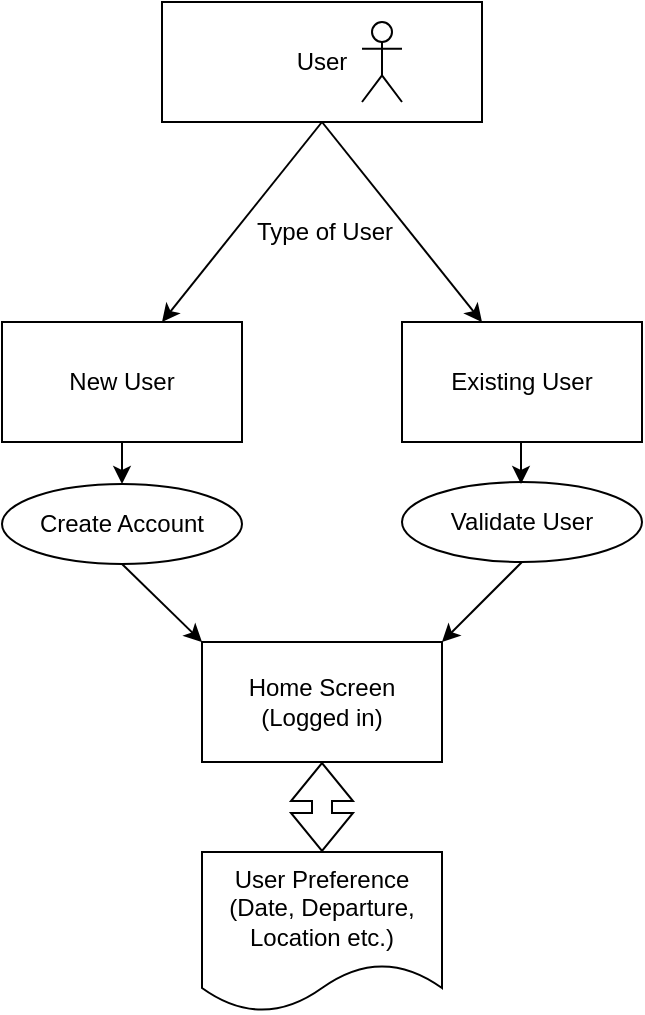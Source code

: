 <mxfile version="21.7.5" type="github">
  <diagram name="Page-1" id="nV2FWvVAo2iCizJ7a7_f">
    <mxGraphModel dx="795" dy="520" grid="1" gridSize="10" guides="1" tooltips="1" connect="1" arrows="1" fold="1" page="1" pageScale="1" pageWidth="827" pageHeight="1169" math="0" shadow="0">
      <root>
        <mxCell id="0" />
        <mxCell id="1" parent="0" />
        <mxCell id="H0QnVHsDFDVrJVDKdj2z-1" value="User" style="rounded=0;whiteSpace=wrap;html=1;" vertex="1" parent="1">
          <mxGeometry x="320" y="40" width="160" height="60" as="geometry" />
        </mxCell>
        <mxCell id="H0QnVHsDFDVrJVDKdj2z-2" value="" style="endArrow=classic;html=1;rounded=0;exitX=0.5;exitY=1;exitDx=0;exitDy=0;" edge="1" parent="1" source="H0QnVHsDFDVrJVDKdj2z-1">
          <mxGeometry width="50" height="50" relative="1" as="geometry">
            <mxPoint x="370" y="200" as="sourcePoint" />
            <mxPoint x="320" y="200" as="targetPoint" />
          </mxGeometry>
        </mxCell>
        <mxCell id="H0QnVHsDFDVrJVDKdj2z-3" value="" style="endArrow=classic;html=1;rounded=0;" edge="1" parent="1">
          <mxGeometry width="50" height="50" relative="1" as="geometry">
            <mxPoint x="400" y="100" as="sourcePoint" />
            <mxPoint x="480" y="200" as="targetPoint" />
          </mxGeometry>
        </mxCell>
        <mxCell id="H0QnVHsDFDVrJVDKdj2z-4" value="New User" style="rounded=0;whiteSpace=wrap;html=1;" vertex="1" parent="1">
          <mxGeometry x="240" y="200" width="120" height="60" as="geometry" />
        </mxCell>
        <mxCell id="H0QnVHsDFDVrJVDKdj2z-5" value="Existing User" style="rounded=0;whiteSpace=wrap;html=1;" vertex="1" parent="1">
          <mxGeometry x="440" y="200" width="120" height="60" as="geometry" />
        </mxCell>
        <mxCell id="H0QnVHsDFDVrJVDKdj2z-6" value="Create Account" style="ellipse;whiteSpace=wrap;html=1;" vertex="1" parent="1">
          <mxGeometry x="240" y="281" width="120" height="40" as="geometry" />
        </mxCell>
        <mxCell id="H0QnVHsDFDVrJVDKdj2z-8" value="Validate User" style="ellipse;whiteSpace=wrap;html=1;" vertex="1" parent="1">
          <mxGeometry x="440" y="280" width="120" height="40" as="geometry" />
        </mxCell>
        <mxCell id="H0QnVHsDFDVrJVDKdj2z-9" value="" style="shape=umlActor;verticalLabelPosition=bottom;verticalAlign=top;html=1;outlineConnect=0;" vertex="1" parent="1">
          <mxGeometry x="420" y="50" width="20" height="40" as="geometry" />
        </mxCell>
        <mxCell id="H0QnVHsDFDVrJVDKdj2z-10" value="Type of User" style="text;html=1;align=center;verticalAlign=middle;resizable=0;points=[];autosize=1;strokeColor=none;fillColor=none;" vertex="1" parent="1">
          <mxGeometry x="356" y="140" width="90" height="30" as="geometry" />
        </mxCell>
        <mxCell id="H0QnVHsDFDVrJVDKdj2z-12" value="" style="endArrow=classic;html=1;rounded=0;entryX=0.5;entryY=0;entryDx=0;entryDy=0;exitX=0.5;exitY=1;exitDx=0;exitDy=0;" edge="1" parent="1" source="H0QnVHsDFDVrJVDKdj2z-4" target="H0QnVHsDFDVrJVDKdj2z-6">
          <mxGeometry width="50" height="50" relative="1" as="geometry">
            <mxPoint x="330" y="250" as="sourcePoint" />
            <mxPoint x="380" y="200" as="targetPoint" />
          </mxGeometry>
        </mxCell>
        <mxCell id="H0QnVHsDFDVrJVDKdj2z-14" value="" style="endArrow=classic;html=1;rounded=0;entryX=0.5;entryY=0;entryDx=0;entryDy=0;exitX=0.5;exitY=1;exitDx=0;exitDy=0;" edge="1" parent="1">
          <mxGeometry width="50" height="50" relative="1" as="geometry">
            <mxPoint x="499.5" y="260" as="sourcePoint" />
            <mxPoint x="499.5" y="281" as="targetPoint" />
          </mxGeometry>
        </mxCell>
        <mxCell id="H0QnVHsDFDVrJVDKdj2z-15" value="Home Screen&lt;br&gt;(Logged in)" style="rounded=0;whiteSpace=wrap;html=1;" vertex="1" parent="1">
          <mxGeometry x="340" y="360" width="120" height="60" as="geometry" />
        </mxCell>
        <mxCell id="H0QnVHsDFDVrJVDKdj2z-16" value="" style="endArrow=classic;html=1;rounded=0;exitX=0.5;exitY=1;exitDx=0;exitDy=0;entryX=0;entryY=0;entryDx=0;entryDy=0;" edge="1" parent="1" source="H0QnVHsDFDVrJVDKdj2z-6" target="H0QnVHsDFDVrJVDKdj2z-15">
          <mxGeometry width="50" height="50" relative="1" as="geometry">
            <mxPoint x="330" y="360" as="sourcePoint" />
            <mxPoint x="380" y="310" as="targetPoint" />
          </mxGeometry>
        </mxCell>
        <mxCell id="H0QnVHsDFDVrJVDKdj2z-17" value="" style="endArrow=classic;html=1;rounded=0;exitX=0.5;exitY=1;exitDx=0;exitDy=0;entryX=1;entryY=0;entryDx=0;entryDy=0;" edge="1" parent="1" source="H0QnVHsDFDVrJVDKdj2z-8" target="H0QnVHsDFDVrJVDKdj2z-15">
          <mxGeometry width="50" height="50" relative="1" as="geometry">
            <mxPoint x="310" y="331" as="sourcePoint" />
            <mxPoint x="350" y="370" as="targetPoint" />
          </mxGeometry>
        </mxCell>
        <mxCell id="H0QnVHsDFDVrJVDKdj2z-19" value="User Preference&lt;br&gt;(Date, Departure, Location etc.)" style="shape=document;whiteSpace=wrap;html=1;boundedLbl=1;" vertex="1" parent="1">
          <mxGeometry x="340" y="465" width="120" height="80" as="geometry" />
        </mxCell>
        <mxCell id="H0QnVHsDFDVrJVDKdj2z-20" value="" style="shape=flexArrow;endArrow=classic;startArrow=classic;html=1;rounded=0;entryX=0.5;entryY=1;entryDx=0;entryDy=0;exitX=0.5;exitY=0;exitDx=0;exitDy=0;" edge="1" parent="1" source="H0QnVHsDFDVrJVDKdj2z-19" target="H0QnVHsDFDVrJVDKdj2z-15">
          <mxGeometry width="100" height="100" relative="1" as="geometry">
            <mxPoint x="340" y="450" as="sourcePoint" />
            <mxPoint x="440" y="350" as="targetPoint" />
          </mxGeometry>
        </mxCell>
      </root>
    </mxGraphModel>
  </diagram>
</mxfile>
